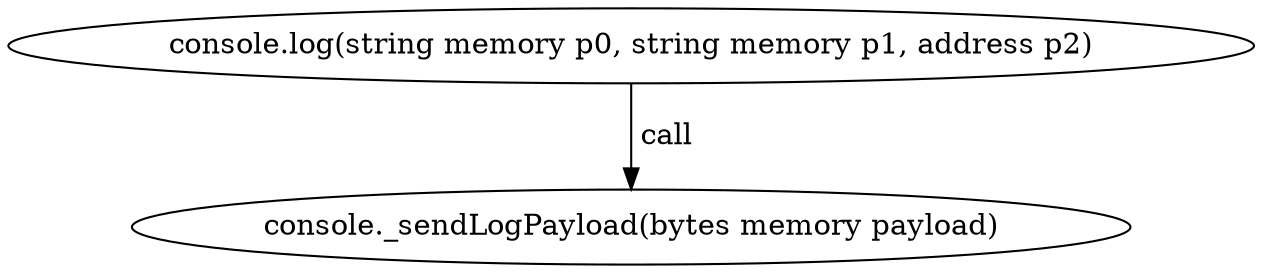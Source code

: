 digraph "" {
	graph [bb="0,0,499.46,124.8"];
	node [label="\N"];
	"console.log(string memory p0, string memory p1, address p2)"	 [height=0.5,
		pos="249.73,106.8",
		width=6.9369];
	"console._sendLogPayload(bytes memory payload)"	 [height=0.5,
		pos="249.73,18",
		width=5.7372];
	"console.log(string memory p0, string memory p1, address p2)" -> "console._sendLogPayload(bytes memory payload)" [key=call,
	label=" call",
	lp="261.58,62.4",
	pos="e,249.73,36.072 249.73,88.401 249.73,76.295 249.73,60.208 249.73,46.467"];
}
digraph "" {
	graph [bb="0,0,499.46,124.8"];
	node [label="\N"];
	"console.log(string memory p0, string memory p1, address p2)"	 [height=0.5,
		pos="249.73,106.8",
		width=6.9369];
	"console._sendLogPayload(bytes memory payload)"	 [height=0.5,
		pos="249.73,18",
		width=5.7372];
	"console.log(string memory p0, string memory p1, address p2)" -> "console._sendLogPayload(bytes memory payload)" [key=call,
	label=" call",
	lp="261.58,62.4",
	pos="e,249.73,36.072 249.73,88.401 249.73,76.295 249.73,60.208 249.73,46.467"];
}

